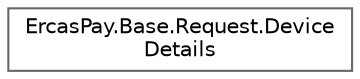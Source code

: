 digraph "Graphical Class Hierarchy"
{
 // LATEX_PDF_SIZE
  bgcolor="transparent";
  edge [fontname=Helvetica,fontsize=10,labelfontname=Helvetica,labelfontsize=10];
  node [fontname=Helvetica,fontsize=10,shape=box,height=0.2,width=0.4];
  rankdir="LR";
  Node0 [id="Node000000",label="ErcasPay.Base.Request.Device\lDetails",height=0.2,width=0.4,color="grey40", fillcolor="white", style="filled",URL="$classErcasPay_1_1Base_1_1Request_1_1DeviceDetails.html",tooltip="Device details."];
}

